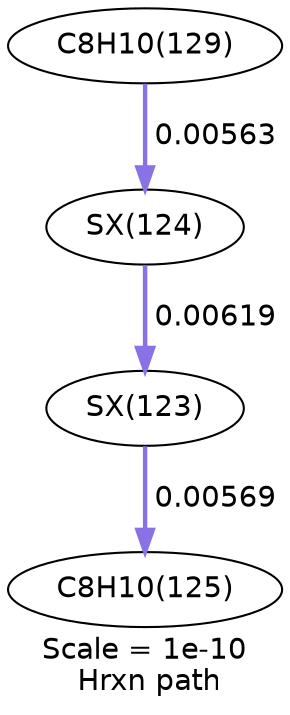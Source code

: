 digraph reaction_paths {
center=1;
s50 -> s15[fontname="Helvetica", style="setlinewidth(2.1)", arrowsize=1.05, color="0.7, 0.506, 0.9"
, label=" 0.00569"];
s51 -> s50[fontname="Helvetica", style="setlinewidth(2.16)", arrowsize=1.08, color="0.7, 0.506, 0.9"
, label=" 0.00619"];
s16 -> s51[fontname="Helvetica", style="setlinewidth(2.09)", arrowsize=1.05, color="0.7, 0.506, 0.9"
, label=" 0.00563"];
s15 [ fontname="Helvetica", label="C8H10(125)"];
s16 [ fontname="Helvetica", label="C8H10(129)"];
s50 [ fontname="Helvetica", label="SX(123)"];
s51 [ fontname="Helvetica", label="SX(124)"];
 label = "Scale = 1e-10\l Hrxn path";
 fontname = "Helvetica";
}
